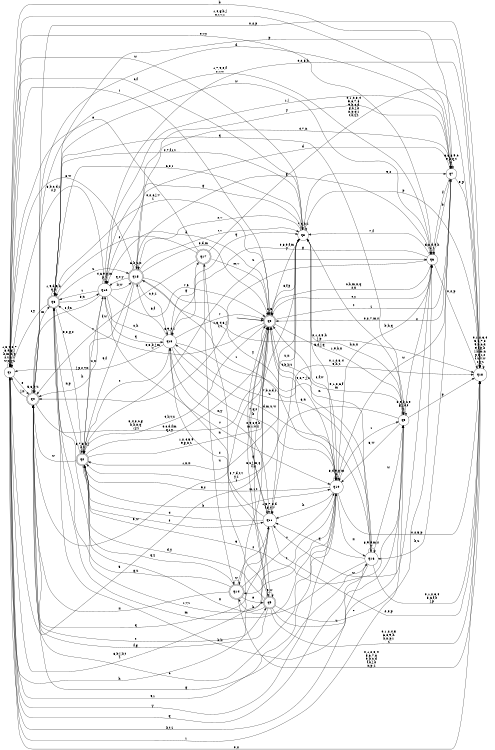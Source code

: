 digraph BlueStar {
__start0 [style = invis, shape = none, label = "", width = 0, height = 0];

rankdir=LR;
size="8,5";

s0 [style="rounded,filled", color="black", fillcolor="white" shape="doublecircle", label="q0"];
s1 [style="filled", color="black", fillcolor="white" shape="circle", label="q1"];
s2 [style="rounded,filled", color="black", fillcolor="white" shape="doublecircle", label="q2"];
s3 [style="rounded,filled", color="black", fillcolor="white" shape="doublecircle", label="q3"];
s4 [style="rounded,filled", color="black", fillcolor="white" shape="doublecircle", label="q4"];
s5 [style="filled", color="black", fillcolor="white" shape="circle", label="q5"];
s6 [style="filled", color="black", fillcolor="white" shape="circle", label="q6"];
s7 [style="filled", color="black", fillcolor="white" shape="circle", label="q7"];
s8 [style="filled", color="black", fillcolor="white" shape="circle", label="q8"];
s9 [style="rounded,filled", color="black", fillcolor="white" shape="doublecircle", label="q9"];
s10 [style="filled", color="black", fillcolor="white" shape="circle", label="q10"];
s11 [style="filled", color="black", fillcolor="white" shape="circle", label="q11"];
s12 [style="filled", color="black", fillcolor="white" shape="circle", label="q12"];
s13 [style="filled", color="black", fillcolor="white" shape="circle", label="q13"];
s14 [style="rounded,filled", color="black", fillcolor="white" shape="doublecircle", label="q14"];
s15 [style="rounded,filled", color="black", fillcolor="white" shape="doublecircle", label="q15"];
s16 [style="filled", color="black", fillcolor="white" shape="circle", label="q16"];
s17 [style="rounded,filled", color="black", fillcolor="white" shape="doublecircle", label="q17"];
s18 [style="filled", color="black", fillcolor="white" shape="circle", label="q18"];
subgraph cluster_main { 
	graph [pad=".75", ranksep="0.15", nodesep="0.15"];
	 style=invis; 
	__start0 -> s0 [penwidth=2];
}
s0 -> s0 [label="2,5"];
s0 -> s1 [label="r"];
s0 -> s2 [label="4,k,t,u"];
s0 -> s3 [label="0,3,b,j,m\nv"];
s0 -> s4 [label="9,w"];
s0 -> s5 [label="1,e,h,x"];
s0 -> s6 [label="c,y"];
s0 -> s7 [label="z"];
s0 -> s8 [label="8,f,p"];
s0 -> s9 [label="g"];
s0 -> s10 [label="6,n"];
s0 -> s11 [label="7,q,s"];
s0 -> s12 [label="d"];
s1 -> s0 [label="5"];
s1 -> s1 [label="1,3,4,6,7\n8,d,g,j\nk,m,n,p\ns,t,u,v\nw,x,y,z"];
s1 -> s4 [label="e"];
s1 -> s7 [label="b"];
s1 -> s8 [label="c,f"];
s1 -> s10 [label="9,r"];
s1 -> s11 [label="h"];
s1 -> s16 [label="q"];
s1 -> s18 [label="0,2"];
s2 -> s0 [label="0,c,d,f,m\nq,r,y"];
s2 -> s2 [label="6,7,8,h,j\nk,t"];
s2 -> s3 [label="n,p"];
s2 -> s4 [label="w"];
s2 -> s5 [label="3"];
s2 -> s6 [label="u"];
s2 -> s8 [label="1,2,4,5,9\ne,g,x,z"];
s2 -> s10 [label="b"];
s2 -> s11 [label="s"];
s2 -> s12 [label="v"];
s3 -> s0 [label="0,2,6,j,v\nz"];
s3 -> s1 [label="c,y"];
s3 -> s2 [label="5,8,g,s"];
s3 -> s3 [label="1,9,d,e,h\nq,x"];
s3 -> s5 [label="b,k"];
s3 -> s6 [label="w"];
s3 -> s8 [label="4,7,f,r,t"];
s3 -> s10 [label="m"];
s3 -> s12 [label="3,n"];
s3 -> s15 [label="u"];
s3 -> s18 [label="p"];
s4 -> s0 [label="3,4,8,c,g\nh,k,n,q\nr,y,z"];
s4 -> s1 [label="j,x"];
s4 -> s3 [label="m"];
s4 -> s4 [label="5,6,b,u"];
s4 -> s6 [label="1,7,9,e,f\ns,v,w"];
s4 -> s7 [label="d"];
s4 -> s9 [label="t"];
s4 -> s18 [label="0,2,p"];
s5 -> s0 [label="0,1,2,6,f\nm"];
s5 -> s1 [label="r"];
s5 -> s2 [label="5,7,d,t,v\ny,z"];
s5 -> s3 [label="q"];
s5 -> s5 [label="8,9,b,c,e\ng,j,k,s\nu"];
s5 -> s6 [label="4"];
s5 -> s8 [label="h,n,x"];
s5 -> s10 [label="3,w"];
s5 -> s18 [label="p"];
s6 -> s0 [label="c,h,m,n,q\ns,x"];
s6 -> s1 [label="9,v,y"];
s6 -> s4 [label="1,3,4,6,j\nr,t"];
s6 -> s6 [label="5,8,d,e,k\nu,z"];
s6 -> s7 [label="b"];
s6 -> s8 [label="7,f"];
s6 -> s11 [label="w"];
s6 -> s13 [label="g"];
s6 -> s18 [label="0,2,p"];
s7 -> s0 [label="0,2,7,m,s"];
s7 -> s1 [label="1,4,g,h,j\nn,r,v,z"];
s7 -> s6 [label="f"];
s7 -> s7 [label="3,6,8,9,c\ne,k,q,t\nx"];
s7 -> s10 [label="w"];
s7 -> s12 [label="y"];
s7 -> s15 [label="d"];
s7 -> s16 [label="b,u"];
s7 -> s18 [label="5,p"];
s8 -> s0 [label="0,3,e,f,m\ny"];
s8 -> s1 [label="w"];
s8 -> s2 [label="1,n,x"];
s8 -> s3 [label="6,8,r"];
s8 -> s5 [label="t"];
s8 -> s7 [label="9,s"];
s8 -> s8 [label="7,c,h,z"];
s8 -> s10 [label="5,d,j,q"];
s8 -> s11 [label="4,b,k,u"];
s8 -> s12 [label="g"];
s8 -> s15 [label="2,v"];
s8 -> s18 [label="p"];
s9 -> s0 [label="3,c,j,m,q\nv,x"];
s9 -> s2 [label="d,y"];
s9 -> s4 [label="f,g"];
s9 -> s5 [label="u"];
s9 -> s6 [label="7"];
s9 -> s9 [label="e,w"];
s9 -> s13 [label="s"];
s9 -> s14 [label="b"];
s9 -> s17 [label="t"];
s9 -> s18 [label="0,1,2,4,5\n6,8,9,h\nk,n,p,r\nz"];
s10 -> s0 [label="4,6,7,j,u"];
s10 -> s1 [label="y"];
s10 -> s2 [label="9,s"];
s10 -> s3 [label="1,v,z"];
s10 -> s4 [label="c"];
s10 -> s5 [label="r"];
s10 -> s6 [label="b,h,q"];
s10 -> s8 [label="3,f,w"];
s10 -> s10 [label="8,d,e,g,m\nn"];
s10 -> s11 [label="k"];
s10 -> s14 [label="t"];
s10 -> s16 [label="x"];
s10 -> s18 [label="0,2,5,p"];
s11 -> s0 [label="0,9,c,e,h\nm,r,w,y"];
s11 -> s1 [label="6,b,j,k,t\nz"];
s11 -> s2 [label="4"];
s11 -> s4 [label="q"];
s11 -> s8 [label="u,x"];
s11 -> s11 [label="1,5,7,8,d\nf,g,s,v"];
s11 -> s13 [label="n"];
s11 -> s18 [label="2,3,p"];
s12 -> s0 [label="7,9"];
s12 -> s1 [label="8,b,c,d,r\ns,y"];
s12 -> s2 [label="u,x"];
s12 -> s3 [label="t"];
s12 -> s4 [label="3,f,n"];
s12 -> s7 [label="1,j"];
s12 -> s10 [label="v"];
s12 -> s12 [label="4,6,e,g,m\np,z"];
s12 -> s13 [label="q"];
s12 -> s15 [label="k,w"];
s12 -> s18 [label="0,2,5,h"];
s13 -> s0 [label="7"];
s13 -> s1 [label="j,p,s,v,x"];
s13 -> s2 [label="t"];
s13 -> s8 [label="q"];
s13 -> s10 [label="b"];
s13 -> s11 [label="n,y"];
s13 -> s12 [label="c,k"];
s13 -> s13 [label="8,9,e,r"];
s13 -> s15 [label="6,f"];
s13 -> s16 [label="d,m,u,w"];
s13 -> s17 [label="g"];
s13 -> s18 [label="0,1,2,3,4\n5,h,z"];
s14 -> s0 [label="m,r,t"];
s14 -> s2 [label="q,y"];
s14 -> s3 [label="g,u"];
s14 -> s4 [label="x"];
s14 -> s9 [label="e"];
s14 -> s10 [label="v"];
s14 -> s11 [label="s"];
s14 -> s14 [label="w"];
s14 -> s18 [label="0,1,2,3,4\n5,6,7,8\n9,b,c,d\nf,h,j,k\nn,p,z"];
s15 -> s0 [label="3,d,m"];
s15 -> s1 [label="8,w"];
s15 -> s2 [label="9,f"];
s15 -> s4 [label="k"];
s15 -> s6 [label="g"];
s15 -> s7 [label="4,7,n"];
s15 -> s8 [label="t,v"];
s15 -> s10 [label="r"];
s15 -> s12 [label="q,s,y"];
s15 -> s13 [label="c,e,z"];
s15 -> s15 [label="6,b,u,x"];
s15 -> s18 [label="0,1,2,5,h\nj,p"];
s16 -> s0 [label="n"];
s16 -> s1 [label="k,t,z"];
s16 -> s2 [label="x"];
s16 -> s4 [label="g"];
s16 -> s5 [label="w"];
s16 -> s11 [label="q"];
s16 -> s13 [label="7,b,c,d,r\nu"];
s16 -> s15 [label="y"];
s16 -> s16 [label="8,9,e,m,s\nv"];
s16 -> s18 [label="0,1,2,3,4\n5,6,f,h\nj,p"];
s17 -> s0 [label="m,v"];
s17 -> s1 [label="e"];
s17 -> s3 [label="s"];
s17 -> s4 [label="f,w"];
s17 -> s14 [label="u"];
s17 -> s18 [label="0,1,2,3,4\n5,6,7,8\n9,b,c,d\ng,h,j,k\nn,p,q,r\nt,x,y,z"];
s18 -> s18 [label="0,1,2,3,4\n5,6,7,8\n9,b,c,d\ne,f,g,h\nj,k,m,n\np,q,r,s\nt,u,v,w\nx,y,z"];

}